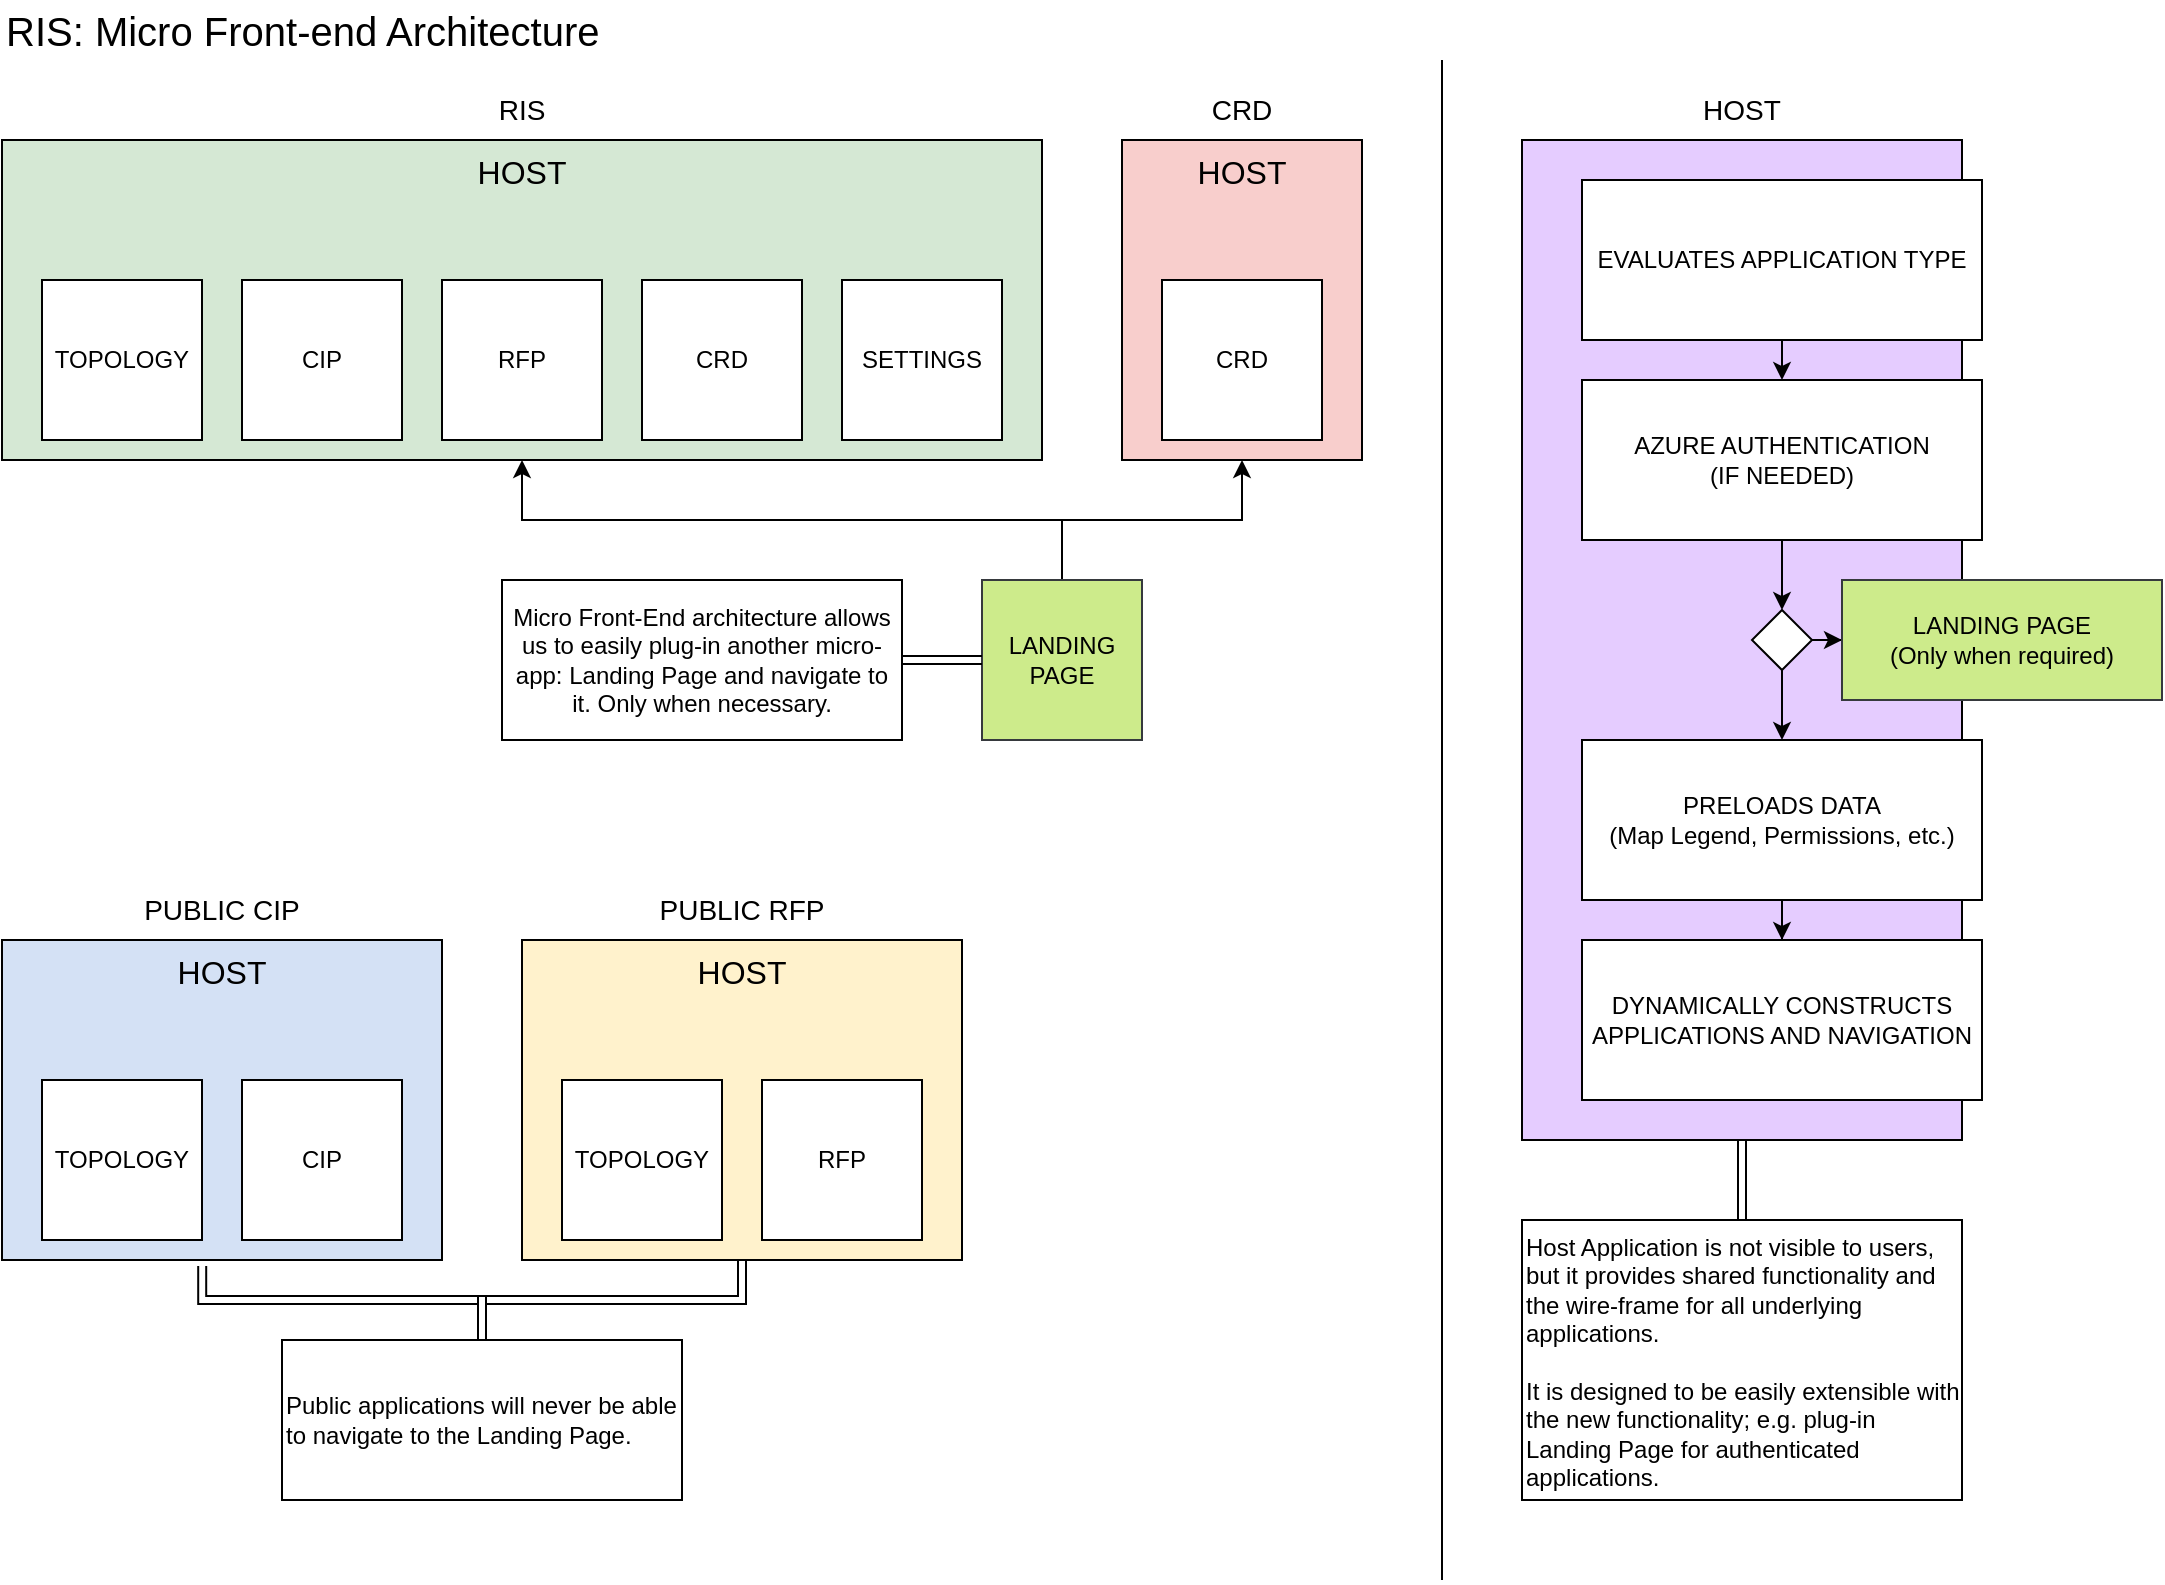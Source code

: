 <mxfile version="24.8.4">
  <diagram name="Page-1" id="6O1cr4mBH4c5QLP21h-N">
    <mxGraphModel dx="1647" dy="933" grid="1" gridSize="10" guides="1" tooltips="1" connect="1" arrows="1" fold="1" page="1" pageScale="1" pageWidth="1169" pageHeight="827" math="0" shadow="0">
      <root>
        <mxCell id="0" />
        <mxCell id="1" parent="0" />
        <mxCell id="Oc67pFwe3cu9w0bqrP2Q-1" value="&lt;div style=&quot;font-size: 16px;&quot;&gt;&lt;font style=&quot;font-size: 16px;&quot;&gt;HOST&lt;/font&gt;&lt;/div&gt;&lt;div style=&quot;font-size: 16px;&quot;&gt;&lt;font style=&quot;font-size: 16px;&quot;&gt;&lt;br&gt;&lt;/font&gt;&lt;/div&gt;&lt;div style=&quot;font-size: 16px;&quot;&gt;&lt;font style=&quot;font-size: 16px;&quot;&gt;&lt;br&gt;&lt;/font&gt;&lt;/div&gt;&lt;div style=&quot;font-size: 16px;&quot;&gt;&lt;font style=&quot;font-size: 16px;&quot;&gt;&lt;br&gt;&lt;/font&gt;&lt;/div&gt;&lt;div style=&quot;font-size: 16px;&quot;&gt;&lt;font style=&quot;font-size: 16px;&quot;&gt;&lt;br&gt;&lt;/font&gt;&lt;/div&gt;&lt;div style=&quot;font-size: 16px;&quot;&gt;&lt;font style=&quot;font-size: 16px;&quot;&gt;&lt;br&gt;&lt;/font&gt;&lt;/div&gt;&lt;div style=&quot;font-size: 16px;&quot;&gt;&lt;font style=&quot;font-size: 16px;&quot;&gt;&lt;br&gt;&lt;/font&gt;&lt;/div&gt;" style="whiteSpace=wrap;html=1;fillColor=#D5E8D4;verticalAlign=top;" parent="1" vertex="1">
          <mxGeometry x="40" y="80" width="520" height="160" as="geometry" />
        </mxCell>
        <mxCell id="Oc67pFwe3cu9w0bqrP2Q-2" value="TOPOLOGY" style="whiteSpace=wrap;html=1;aspect=fixed;" parent="1" vertex="1">
          <mxGeometry x="60" y="150" width="80" height="80" as="geometry" />
        </mxCell>
        <mxCell id="Oc67pFwe3cu9w0bqrP2Q-4" value="CIP" style="whiteSpace=wrap;html=1;aspect=fixed;" parent="1" vertex="1">
          <mxGeometry x="160" y="150" width="80" height="80" as="geometry" />
        </mxCell>
        <mxCell id="Oc67pFwe3cu9w0bqrP2Q-5" value="RFP" style="whiteSpace=wrap;html=1;aspect=fixed;" parent="1" vertex="1">
          <mxGeometry x="260" y="150" width="80" height="80" as="geometry" />
        </mxCell>
        <mxCell id="Oc67pFwe3cu9w0bqrP2Q-6" value="CRD" style="whiteSpace=wrap;html=1;aspect=fixed;" parent="1" vertex="1">
          <mxGeometry x="360" y="150" width="80" height="80" as="geometry" />
        </mxCell>
        <mxCell id="Oc67pFwe3cu9w0bqrP2Q-7" value="SETTINGS" style="whiteSpace=wrap;html=1;aspect=fixed;" parent="1" vertex="1">
          <mxGeometry x="460" y="150" width="80" height="80" as="geometry" />
        </mxCell>
        <mxCell id="Oc67pFwe3cu9w0bqrP2Q-8" value="&lt;div style=&quot;font-size: 16px;&quot;&gt;&lt;font style=&quot;font-size: 16px;&quot;&gt;HOST&lt;/font&gt;&lt;/div&gt;&lt;div style=&quot;font-size: 16px;&quot;&gt;&lt;font style=&quot;font-size: 16px;&quot;&gt;&lt;br&gt;&lt;/font&gt;&lt;/div&gt;&lt;div style=&quot;font-size: 16px;&quot;&gt;&lt;font style=&quot;font-size: 16px;&quot;&gt;&lt;br&gt;&lt;/font&gt;&lt;/div&gt;&lt;div style=&quot;font-size: 16px;&quot;&gt;&lt;font style=&quot;font-size: 16px;&quot;&gt;&lt;br&gt;&lt;/font&gt;&lt;/div&gt;&lt;div style=&quot;font-size: 16px;&quot;&gt;&lt;font style=&quot;font-size: 16px;&quot;&gt;&lt;br&gt;&lt;/font&gt;&lt;/div&gt;&lt;div style=&quot;font-size: 16px;&quot;&gt;&lt;font style=&quot;font-size: 16px;&quot;&gt;&lt;br&gt;&lt;/font&gt;&lt;/div&gt;&lt;div style=&quot;font-size: 16px;&quot;&gt;&lt;font style=&quot;font-size: 16px;&quot;&gt;&lt;br&gt;&lt;/font&gt;&lt;/div&gt;" style="whiteSpace=wrap;html=1;fillColor=#D4E1F5;verticalAlign=top;" parent="1" vertex="1">
          <mxGeometry x="40" y="480" width="220" height="160" as="geometry" />
        </mxCell>
        <mxCell id="Oc67pFwe3cu9w0bqrP2Q-9" value="TOPOLOGY" style="whiteSpace=wrap;html=1;aspect=fixed;" parent="1" vertex="1">
          <mxGeometry x="60" y="550" width="80" height="80" as="geometry" />
        </mxCell>
        <mxCell id="Oc67pFwe3cu9w0bqrP2Q-10" value="CIP" style="whiteSpace=wrap;html=1;aspect=fixed;" parent="1" vertex="1">
          <mxGeometry x="160" y="550" width="80" height="80" as="geometry" />
        </mxCell>
        <mxCell id="Oc67pFwe3cu9w0bqrP2Q-14" value="&lt;div style=&quot;font-size: 16px;&quot;&gt;&lt;font style=&quot;font-size: 16px;&quot;&gt;HOST&lt;/font&gt;&lt;/div&gt;&lt;div style=&quot;font-size: 16px;&quot;&gt;&lt;font style=&quot;font-size: 16px;&quot;&gt;&lt;br&gt;&lt;/font&gt;&lt;/div&gt;&lt;div style=&quot;font-size: 16px;&quot;&gt;&lt;font style=&quot;font-size: 16px;&quot;&gt;&lt;br&gt;&lt;/font&gt;&lt;/div&gt;&lt;div style=&quot;font-size: 16px;&quot;&gt;&lt;font style=&quot;font-size: 16px;&quot;&gt;&lt;br&gt;&lt;/font&gt;&lt;/div&gt;&lt;div style=&quot;font-size: 16px;&quot;&gt;&lt;font style=&quot;font-size: 16px;&quot;&gt;&lt;br&gt;&lt;/font&gt;&lt;/div&gt;&lt;div style=&quot;font-size: 16px;&quot;&gt;&lt;font style=&quot;font-size: 16px;&quot;&gt;&lt;br&gt;&lt;/font&gt;&lt;/div&gt;&lt;div style=&quot;font-size: 16px;&quot;&gt;&lt;font style=&quot;font-size: 16px;&quot;&gt;&lt;br&gt;&lt;/font&gt;&lt;/div&gt;" style="whiteSpace=wrap;html=1;fillColor=#FFF2CC;verticalAlign=top;" parent="1" vertex="1">
          <mxGeometry x="300" y="480" width="220" height="160" as="geometry" />
        </mxCell>
        <mxCell id="Oc67pFwe3cu9w0bqrP2Q-15" value="TOPOLOGY" style="whiteSpace=wrap;html=1;aspect=fixed;" parent="1" vertex="1">
          <mxGeometry x="320" y="550" width="80" height="80" as="geometry" />
        </mxCell>
        <mxCell id="Oc67pFwe3cu9w0bqrP2Q-17" value="RFP" style="whiteSpace=wrap;html=1;aspect=fixed;" parent="1" vertex="1">
          <mxGeometry x="420" y="550" width="80" height="80" as="geometry" />
        </mxCell>
        <mxCell id="Oc67pFwe3cu9w0bqrP2Q-20" value="&lt;div style=&quot;font-size: 16px;&quot;&gt;&lt;font style=&quot;font-size: 16px;&quot;&gt;HOST&lt;/font&gt;&lt;/div&gt;&lt;div style=&quot;font-size: 16px;&quot;&gt;&lt;font style=&quot;font-size: 16px;&quot;&gt;&lt;br&gt;&lt;/font&gt;&lt;/div&gt;&lt;div style=&quot;font-size: 16px;&quot;&gt;&lt;font style=&quot;font-size: 16px;&quot;&gt;&lt;br&gt;&lt;/font&gt;&lt;/div&gt;&lt;div style=&quot;font-size: 16px;&quot;&gt;&lt;font style=&quot;font-size: 16px;&quot;&gt;&lt;br&gt;&lt;/font&gt;&lt;/div&gt;&lt;div style=&quot;font-size: 16px;&quot;&gt;&lt;font style=&quot;font-size: 16px;&quot;&gt;&lt;br&gt;&lt;/font&gt;&lt;/div&gt;&lt;div style=&quot;font-size: 16px;&quot;&gt;&lt;font style=&quot;font-size: 16px;&quot;&gt;&lt;br&gt;&lt;/font&gt;&lt;/div&gt;&lt;div style=&quot;font-size: 16px;&quot;&gt;&lt;font style=&quot;font-size: 16px;&quot;&gt;&lt;br&gt;&lt;/font&gt;&lt;/div&gt;" style="whiteSpace=wrap;html=1;fillColor=#F8CECC;verticalAlign=top;" parent="1" vertex="1">
          <mxGeometry x="600" y="80" width="120" height="160" as="geometry" />
        </mxCell>
        <mxCell id="Oc67pFwe3cu9w0bqrP2Q-23" value="&lt;div&gt;CRD&lt;/div&gt;" style="whiteSpace=wrap;html=1;aspect=fixed;" parent="1" vertex="1">
          <mxGeometry x="620" y="150" width="80" height="80" as="geometry" />
        </mxCell>
        <mxCell id="Oc67pFwe3cu9w0bqrP2Q-29" value="RIS" style="text;html=1;align=center;verticalAlign=middle;whiteSpace=wrap;rounded=0;fontSize=14;" parent="1" vertex="1">
          <mxGeometry x="40" y="50" width="520" height="30" as="geometry" />
        </mxCell>
        <mxCell id="Oc67pFwe3cu9w0bqrP2Q-30" value="CRD" style="text;html=1;align=center;verticalAlign=middle;whiteSpace=wrap;rounded=0;fontSize=14;" parent="1" vertex="1">
          <mxGeometry x="600" y="50" width="120" height="30" as="geometry" />
        </mxCell>
        <mxCell id="Oc67pFwe3cu9w0bqrP2Q-31" value="&lt;div&gt;PUBLIC CIP&lt;/div&gt;" style="text;html=1;align=center;verticalAlign=middle;whiteSpace=wrap;rounded=0;fontSize=14;" parent="1" vertex="1">
          <mxGeometry x="40" y="450" width="220" height="30" as="geometry" />
        </mxCell>
        <mxCell id="Oc67pFwe3cu9w0bqrP2Q-32" value="&lt;div&gt;PUBLIC RFP&lt;br&gt;&lt;/div&gt;" style="text;html=1;align=center;verticalAlign=middle;whiteSpace=wrap;rounded=0;fontSize=14;" parent="1" vertex="1">
          <mxGeometry x="300" y="450" width="220" height="30" as="geometry" />
        </mxCell>
        <mxCell id="jQh7xlE1yt_vZjkx9GbT-1" value="RIS: Micro Front-end Architecture" style="text;html=1;align=left;verticalAlign=middle;whiteSpace=wrap;rounded=0;fontSize=20;" vertex="1" parent="1">
          <mxGeometry x="40" y="10" width="680" height="30" as="geometry" />
        </mxCell>
        <mxCell id="jQh7xlE1yt_vZjkx9GbT-2" value="" style="whiteSpace=wrap;html=1;fillColor=#E5CCFF;verticalAlign=top;" vertex="1" parent="1">
          <mxGeometry x="800" y="80" width="220" height="500" as="geometry" />
        </mxCell>
        <mxCell id="jQh7xlE1yt_vZjkx9GbT-3" value="" style="endArrow=none;html=1;rounded=0;" edge="1" parent="1">
          <mxGeometry width="50" height="50" relative="1" as="geometry">
            <mxPoint x="760" y="800" as="sourcePoint" />
            <mxPoint x="760" y="40" as="targetPoint" />
          </mxGeometry>
        </mxCell>
        <mxCell id="jQh7xlE1yt_vZjkx9GbT-27" style="edgeStyle=orthogonalEdgeStyle;rounded=0;orthogonalLoop=1;jettySize=auto;html=1;" edge="1" parent="1" source="jQh7xlE1yt_vZjkx9GbT-4" target="jQh7xlE1yt_vZjkx9GbT-26">
          <mxGeometry relative="1" as="geometry" />
        </mxCell>
        <mxCell id="jQh7xlE1yt_vZjkx9GbT-4" value="&lt;div&gt;AZURE AUTHENTICATION&lt;/div&gt;&lt;div&gt;(IF NEEDED)&lt;br&gt;&lt;/div&gt;" style="whiteSpace=wrap;html=1;" vertex="1" parent="1">
          <mxGeometry x="830" y="200" width="200" height="80" as="geometry" />
        </mxCell>
        <mxCell id="jQh7xlE1yt_vZjkx9GbT-12" style="edgeStyle=orthogonalEdgeStyle;rounded=0;orthogonalLoop=1;jettySize=auto;html=1;" edge="1" parent="1" source="jQh7xlE1yt_vZjkx9GbT-5" target="jQh7xlE1yt_vZjkx9GbT-6">
          <mxGeometry relative="1" as="geometry" />
        </mxCell>
        <mxCell id="jQh7xlE1yt_vZjkx9GbT-5" value="PRELOADS DATA &lt;br&gt;(Map Legend, Permissions, etc.)" style="whiteSpace=wrap;html=1;" vertex="1" parent="1">
          <mxGeometry x="830" y="380" width="200" height="80" as="geometry" />
        </mxCell>
        <mxCell id="jQh7xlE1yt_vZjkx9GbT-6" value="DYNAMICALLY CONSTRUCTS APPLICATIONS AND NAVIGATION" style="whiteSpace=wrap;html=1;" vertex="1" parent="1">
          <mxGeometry x="830" y="480" width="200" height="80" as="geometry" />
        </mxCell>
        <mxCell id="jQh7xlE1yt_vZjkx9GbT-7" value="HOST" style="text;html=1;align=center;verticalAlign=middle;whiteSpace=wrap;rounded=0;fontSize=14;" vertex="1" parent="1">
          <mxGeometry x="800" y="50" width="220" height="30" as="geometry" />
        </mxCell>
        <mxCell id="jQh7xlE1yt_vZjkx9GbT-9" style="edgeStyle=orthogonalEdgeStyle;rounded=0;orthogonalLoop=1;jettySize=auto;html=1;exitX=0.5;exitY=1;exitDx=0;exitDy=0;entryX=0.5;entryY=0;entryDx=0;entryDy=0;" edge="1" parent="1" source="jQh7xlE1yt_vZjkx9GbT-8" target="jQh7xlE1yt_vZjkx9GbT-4">
          <mxGeometry relative="1" as="geometry" />
        </mxCell>
        <mxCell id="jQh7xlE1yt_vZjkx9GbT-8" value="EVALUATES APPLICATION TYPE" style="whiteSpace=wrap;html=1;" vertex="1" parent="1">
          <mxGeometry x="830" y="100" width="200" height="80" as="geometry" />
        </mxCell>
        <mxCell id="jQh7xlE1yt_vZjkx9GbT-14" style="edgeStyle=orthogonalEdgeStyle;rounded=0;orthogonalLoop=1;jettySize=auto;html=1;entryX=0.5;entryY=1;entryDx=0;entryDy=0;" edge="1" parent="1" source="jQh7xlE1yt_vZjkx9GbT-13" target="Oc67pFwe3cu9w0bqrP2Q-20">
          <mxGeometry relative="1" as="geometry" />
        </mxCell>
        <mxCell id="jQh7xlE1yt_vZjkx9GbT-15" style="edgeStyle=orthogonalEdgeStyle;rounded=0;orthogonalLoop=1;jettySize=auto;html=1;entryX=0.5;entryY=1;entryDx=0;entryDy=0;" edge="1" parent="1" source="jQh7xlE1yt_vZjkx9GbT-13" target="Oc67pFwe3cu9w0bqrP2Q-1">
          <mxGeometry relative="1" as="geometry" />
        </mxCell>
        <mxCell id="jQh7xlE1yt_vZjkx9GbT-13" value="LANDING PAGE" style="whiteSpace=wrap;html=1;aspect=fixed;fillColor=#cdeb8b;strokeColor=#36393d;" vertex="1" parent="1">
          <mxGeometry x="530" y="300" width="80" height="80" as="geometry" />
        </mxCell>
        <mxCell id="jQh7xlE1yt_vZjkx9GbT-17" style="rounded=0;orthogonalLoop=1;jettySize=auto;html=1;entryX=0;entryY=0.5;entryDx=0;entryDy=0;startArrow=none;startFill=0;endArrow=none;endFill=0;shape=link;" edge="1" parent="1" source="jQh7xlE1yt_vZjkx9GbT-16" target="jQh7xlE1yt_vZjkx9GbT-13">
          <mxGeometry relative="1" as="geometry" />
        </mxCell>
        <mxCell id="jQh7xlE1yt_vZjkx9GbT-16" value="Micro Front-End architecture allows us to easily plug-in another micro-app: Landing Page and navigate to it. Only when necessary." style="text;html=1;align=center;verticalAlign=middle;whiteSpace=wrap;rounded=0;strokeColor=default;fontSize=12;" vertex="1" parent="1">
          <mxGeometry x="290" y="300" width="200" height="80" as="geometry" />
        </mxCell>
        <mxCell id="jQh7xlE1yt_vZjkx9GbT-22" style="edgeStyle=orthogonalEdgeStyle;rounded=0;orthogonalLoop=1;jettySize=auto;html=1;entryX=0.5;entryY=1;entryDx=0;entryDy=0;endArrow=none;endFill=0;shape=link;" edge="1" parent="1" source="jQh7xlE1yt_vZjkx9GbT-18" target="jQh7xlE1yt_vZjkx9GbT-2">
          <mxGeometry relative="1" as="geometry" />
        </mxCell>
        <mxCell id="jQh7xlE1yt_vZjkx9GbT-18" value="&lt;div&gt;Host Application is not visible to users, but it provides shared functionality and the wire-frame for all underlying applications.&lt;/div&gt;&lt;div&gt;&lt;br&gt;&lt;/div&gt;&lt;div&gt;It is designed to be easily extensible with the new functionality; e.g. plug-in Landing Page for authenticated applications.&lt;br&gt;&lt;/div&gt;&lt;div&gt;&lt;br&gt;&lt;/div&gt;&lt;div&gt;&lt;br&gt;&lt;/div&gt;" style="text;html=1;align=left;verticalAlign=top;whiteSpace=wrap;rounded=0;strokeColor=default;fontSize=12;" vertex="1" parent="1">
          <mxGeometry x="800" y="620" width="220" height="140" as="geometry" />
        </mxCell>
        <mxCell id="jQh7xlE1yt_vZjkx9GbT-24" style="edgeStyle=orthogonalEdgeStyle;rounded=0;orthogonalLoop=1;jettySize=auto;html=1;entryX=0.5;entryY=1;entryDx=0;entryDy=0;shape=link;" edge="1" parent="1" source="jQh7xlE1yt_vZjkx9GbT-23" target="Oc67pFwe3cu9w0bqrP2Q-14">
          <mxGeometry relative="1" as="geometry" />
        </mxCell>
        <mxCell id="jQh7xlE1yt_vZjkx9GbT-23" value="Public applications will never be able to navigate to the Landing Page." style="text;html=1;align=left;verticalAlign=middle;whiteSpace=wrap;rounded=0;strokeColor=default;fontSize=12;" vertex="1" parent="1">
          <mxGeometry x="180" y="680" width="200" height="80" as="geometry" />
        </mxCell>
        <mxCell id="jQh7xlE1yt_vZjkx9GbT-25" style="edgeStyle=orthogonalEdgeStyle;rounded=0;orthogonalLoop=1;jettySize=auto;html=1;entryX=0.455;entryY=1.019;entryDx=0;entryDy=0;entryPerimeter=0;shape=link;" edge="1" parent="1" source="jQh7xlE1yt_vZjkx9GbT-23" target="Oc67pFwe3cu9w0bqrP2Q-8">
          <mxGeometry relative="1" as="geometry" />
        </mxCell>
        <mxCell id="jQh7xlE1yt_vZjkx9GbT-28" style="edgeStyle=orthogonalEdgeStyle;rounded=0;orthogonalLoop=1;jettySize=auto;html=1;" edge="1" parent="1" source="jQh7xlE1yt_vZjkx9GbT-26" target="jQh7xlE1yt_vZjkx9GbT-5">
          <mxGeometry relative="1" as="geometry" />
        </mxCell>
        <mxCell id="jQh7xlE1yt_vZjkx9GbT-31" style="edgeStyle=orthogonalEdgeStyle;rounded=0;orthogonalLoop=1;jettySize=auto;html=1;" edge="1" parent="1" source="jQh7xlE1yt_vZjkx9GbT-26" target="jQh7xlE1yt_vZjkx9GbT-29">
          <mxGeometry relative="1" as="geometry" />
        </mxCell>
        <mxCell id="jQh7xlE1yt_vZjkx9GbT-26" value="" style="rhombus;whiteSpace=wrap;html=1;" vertex="1" parent="1">
          <mxGeometry x="915" y="315" width="30" height="30" as="geometry" />
        </mxCell>
        <mxCell id="jQh7xlE1yt_vZjkx9GbT-29" value="&lt;div&gt;LANDING PAGE&lt;/div&gt;&lt;div&gt;(Only when required)&lt;br&gt;&lt;/div&gt;" style="whiteSpace=wrap;html=1;fillColor=#cdeb8b;strokeColor=#36393d;" vertex="1" parent="1">
          <mxGeometry x="960" y="300" width="160" height="60" as="geometry" />
        </mxCell>
      </root>
    </mxGraphModel>
  </diagram>
</mxfile>
